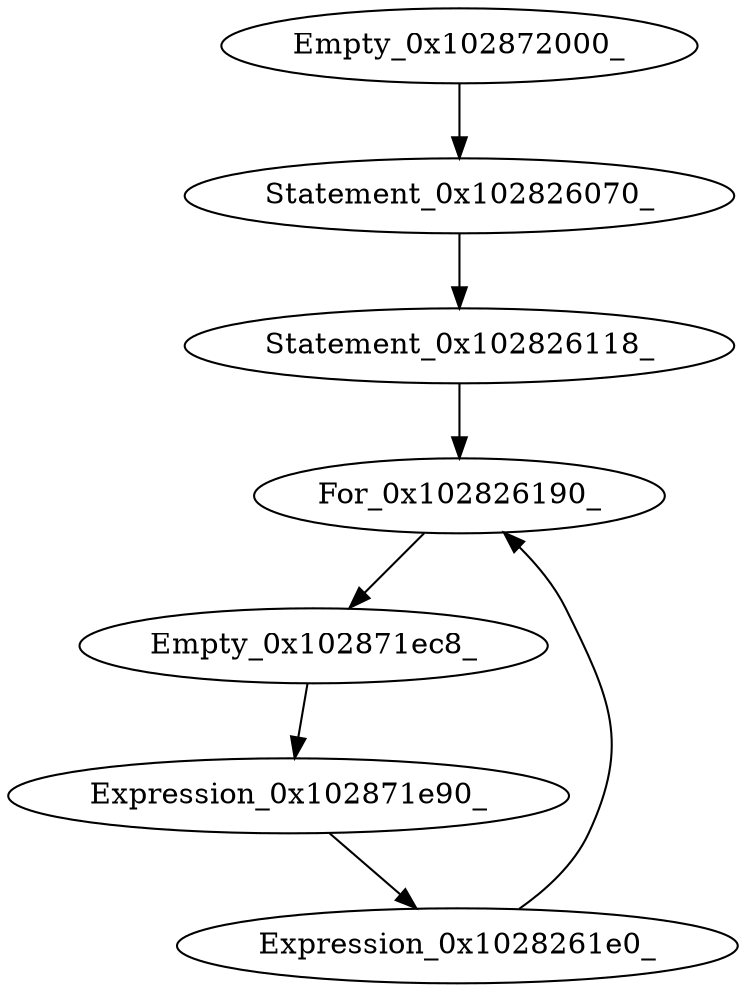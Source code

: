 Digraph {
Empty_0x102872000_ -> Statement_0x102826070_
Statement_0x102826070_ -> Statement_0x102826118_
Statement_0x102826118_ -> For_0x102826190_
For_0x102826190_ -> Empty_0x102871ec8_
Empty_0x102871ec8_ -> Expression_0x102871e90_
Expression_0x102871e90_ -> Expression_0x1028261e0_
Expression_0x1028261e0_ -> For_0x102826190_
}